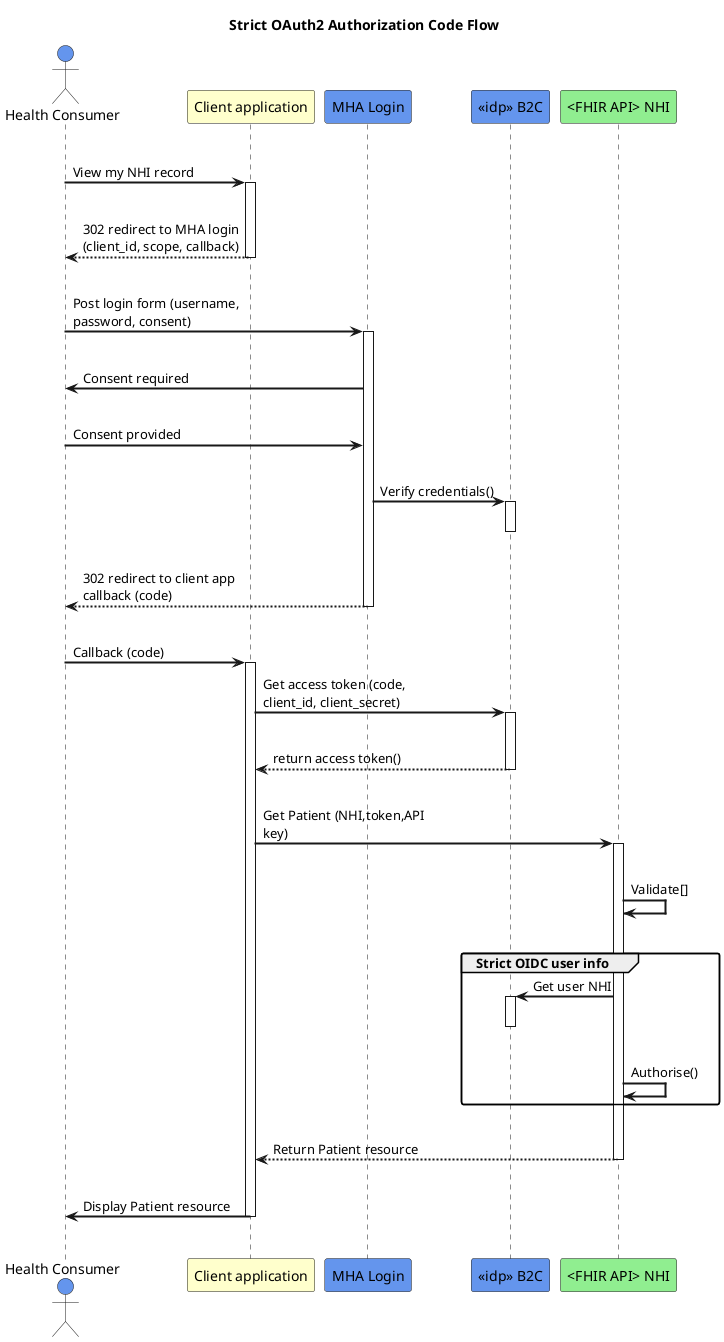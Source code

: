 @startuml
skinparam sequenceArrowThickness 2
skinparam roundcorner 5
skinparam maxmessagesize 180
skinparam sequenceParticipant bold
title Strict OAuth2 Authorization Code Flow
actor "Health Consumer" as User #CornflowerBlue
participant "Client application" as A #BUSINESS
participant "MHA Login" as B #CornflowerBlue
participant "<<idp>> B2C" as C #CornflowerBlue
participant "<FHIR API> NHI" as D #LightGreen
|||
User -> A: View my NHI record
activate A
|||
A -[dashed]-> User: 302 redirect to MHA login (client_id, scope, callback)
deactivate A
|||
User -> B: Post login form (username, password, consent)
activate B
|||
B -> User: Consent required
|||
User -> B:Consent provided
|||
B -> C: Verify credentials()
activate C
deactivate C
|||
B -[dashed]-> User: 302 redirect to client app callback (code)
deactivate B
|||
User -> A: Callback (code)
activate A
A -> C: Get access token (code, client_id, client_secret)
activate C
|||
C -[dashed]-> A: return access token()
deactivate C
|||
A -> D: Get Patient (NHI,token,API key)
activate D
|||
D -> D: Validate[]
|||
group Strict OIDC user info
D -> C: Get user NHI
activate C
deactivate C
|||
D -> D: Authorise()  
end
|||
D -[dashed]-> A: Return Patient resource
deactivate D
|||
A -> User: Display Patient resource
deactivate A
|||
@enduml
